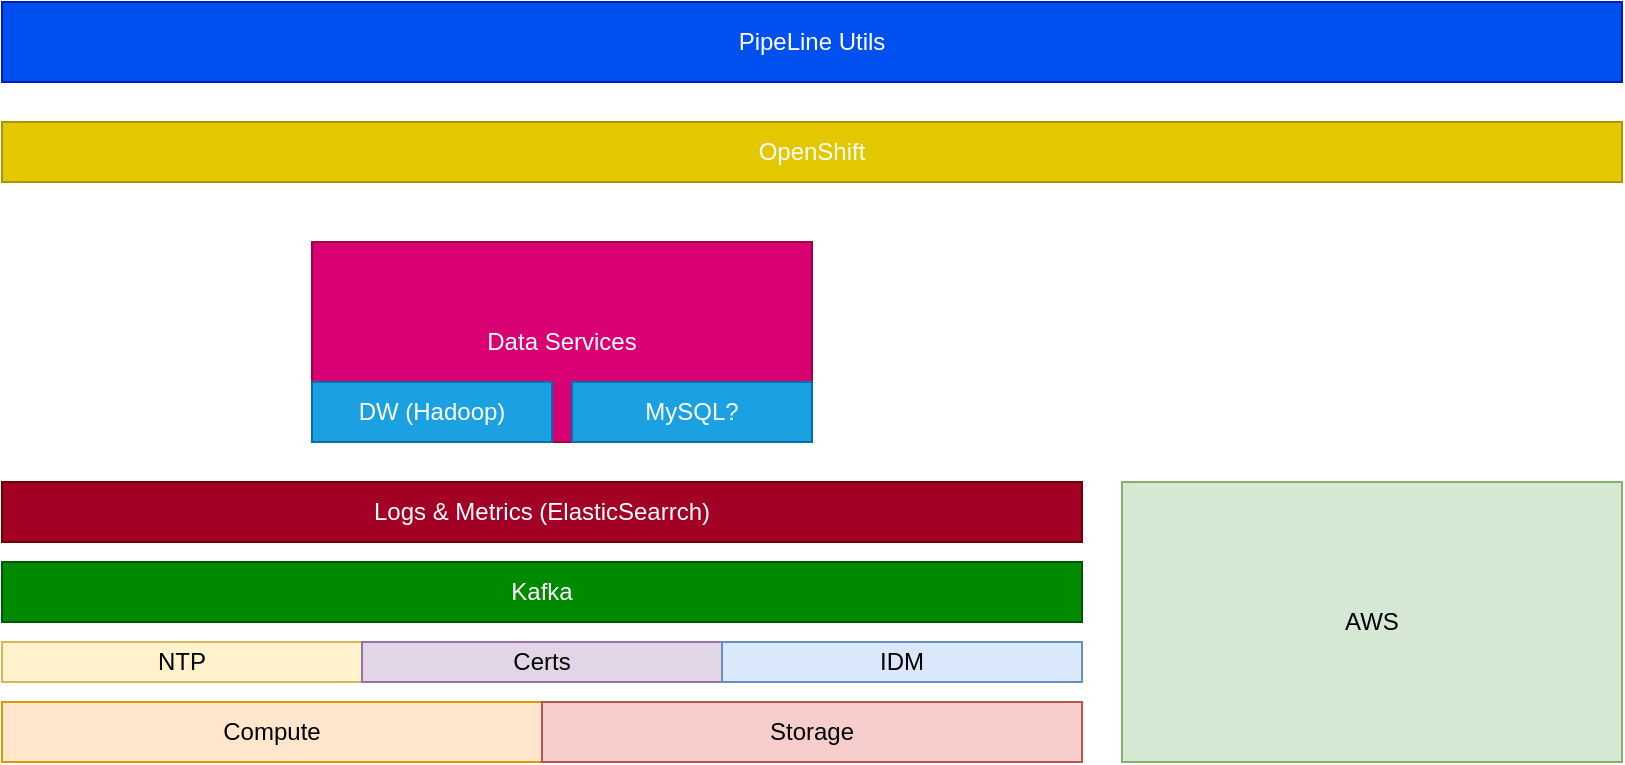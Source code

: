 <mxfile version="12.7.9" type="github">
  <diagram id="1hvf30knHtHd0G60Kxaw" name="Page-1">
    <mxGraphModel dx="1156" dy="1204" grid="1" gridSize="10" guides="1" tooltips="1" connect="1" arrows="1" fold="1" page="1" pageScale="1" pageWidth="850" pageHeight="1100" math="0" shadow="0">
      <root>
        <mxCell id="0" />
        <mxCell id="1" parent="0" />
        <mxCell id="hvVxMy97vC2q0iyTgO3b-6" value="OpenShift" style="rounded=0;whiteSpace=wrap;html=1;fillColor=#e3c800;strokeColor=#B09500;fontColor=#ffffff;" vertex="1" parent="1">
          <mxGeometry x="20" y="390" width="810" height="30" as="geometry" />
        </mxCell>
        <mxCell id="hvVxMy97vC2q0iyTgO3b-7" value="Kafka" style="rounded=0;whiteSpace=wrap;html=1;fillColor=#008a00;strokeColor=#005700;fontColor=#ffffff;" vertex="1" parent="1">
          <mxGeometry x="20" y="610" width="540" height="30" as="geometry" />
        </mxCell>
        <mxCell id="hvVxMy97vC2q0iyTgO3b-8" value="Data Services" style="rounded=0;whiteSpace=wrap;html=1;fillColor=#d80073;strokeColor=#A50040;fontColor=#ffffff;" vertex="1" parent="1">
          <mxGeometry x="175" y="450" width="250" height="100" as="geometry" />
        </mxCell>
        <mxCell id="hvVxMy97vC2q0iyTgO3b-9" value="DW (Hadoop)" style="rounded=0;whiteSpace=wrap;html=1;fillColor=#1ba1e2;strokeColor=#006EAF;fontColor=#ffffff;" vertex="1" parent="1">
          <mxGeometry x="175" y="520" width="120" height="30" as="geometry" />
        </mxCell>
        <mxCell id="hvVxMy97vC2q0iyTgO3b-10" value="MySQL?" style="rounded=0;whiteSpace=wrap;html=1;fillColor=#1ba1e2;strokeColor=#006EAF;fontColor=#ffffff;" vertex="1" parent="1">
          <mxGeometry x="305" y="520" width="120" height="30" as="geometry" />
        </mxCell>
        <mxCell id="hvVxMy97vC2q0iyTgO3b-11" value="PipeLine Utils" style="rounded=0;whiteSpace=wrap;html=1;fillColor=#0050ef;strokeColor=#001DBC;fontColor=#ffffff;" vertex="1" parent="1">
          <mxGeometry x="20" y="330" width="810" height="40" as="geometry" />
        </mxCell>
        <mxCell id="hvVxMy97vC2q0iyTgO3b-12" value="Logs &amp;amp; Metrics (ElasticSearrch)" style="rounded=0;whiteSpace=wrap;html=1;fillColor=#a20025;strokeColor=#6F0000;fontColor=#ffffff;" vertex="1" parent="1">
          <mxGeometry x="20" y="570" width="540" height="30" as="geometry" />
        </mxCell>
        <mxCell id="hvVxMy97vC2q0iyTgO3b-19" value="" style="group" vertex="1" connectable="0" parent="1">
          <mxGeometry x="20" y="680" width="540" height="30" as="geometry" />
        </mxCell>
        <mxCell id="hvVxMy97vC2q0iyTgO3b-17" value="Compute" style="rounded=0;whiteSpace=wrap;html=1;fillColor=#ffe6cc;strokeColor=#d79b00;" vertex="1" parent="hvVxMy97vC2q0iyTgO3b-19">
          <mxGeometry width="270" height="30.0" as="geometry" />
        </mxCell>
        <mxCell id="hvVxMy97vC2q0iyTgO3b-18" value="Storage" style="rounded=0;whiteSpace=wrap;html=1;fillColor=#f8cecc;strokeColor=#b85450;" vertex="1" parent="hvVxMy97vC2q0iyTgO3b-19">
          <mxGeometry x="270" width="270" height="30.0" as="geometry" />
        </mxCell>
        <mxCell id="hvVxMy97vC2q0iyTgO3b-25" value="" style="group" vertex="1" connectable="0" parent="1">
          <mxGeometry x="20" y="650" width="540" height="20" as="geometry" />
        </mxCell>
        <mxCell id="hvVxMy97vC2q0iyTgO3b-21" value="NTP" style="rounded=0;whiteSpace=wrap;html=1;fillColor=#fff2cc;strokeColor=#d6b656;" vertex="1" parent="hvVxMy97vC2q0iyTgO3b-25">
          <mxGeometry width="180.003" height="20" as="geometry" />
        </mxCell>
        <mxCell id="hvVxMy97vC2q0iyTgO3b-22" value="Certs" style="rounded=0;whiteSpace=wrap;html=1;fillColor=#e1d5e7;strokeColor=#9673a6;" vertex="1" parent="hvVxMy97vC2q0iyTgO3b-25">
          <mxGeometry x="180" width="180" height="20" as="geometry" />
        </mxCell>
        <mxCell id="hvVxMy97vC2q0iyTgO3b-24" value="IDM" style="rounded=0;whiteSpace=wrap;html=1;fillColor=#dae8fc;strokeColor=#6c8ebf;" vertex="1" parent="hvVxMy97vC2q0iyTgO3b-25">
          <mxGeometry x="360" width="180" height="20" as="geometry" />
        </mxCell>
        <mxCell id="hvVxMy97vC2q0iyTgO3b-27" value="AWS" style="rounded=0;whiteSpace=wrap;html=1;fillColor=#d5e8d4;strokeColor=#82b366;" vertex="1" parent="1">
          <mxGeometry x="580" y="570" width="250" height="140" as="geometry" />
        </mxCell>
      </root>
    </mxGraphModel>
  </diagram>
</mxfile>
